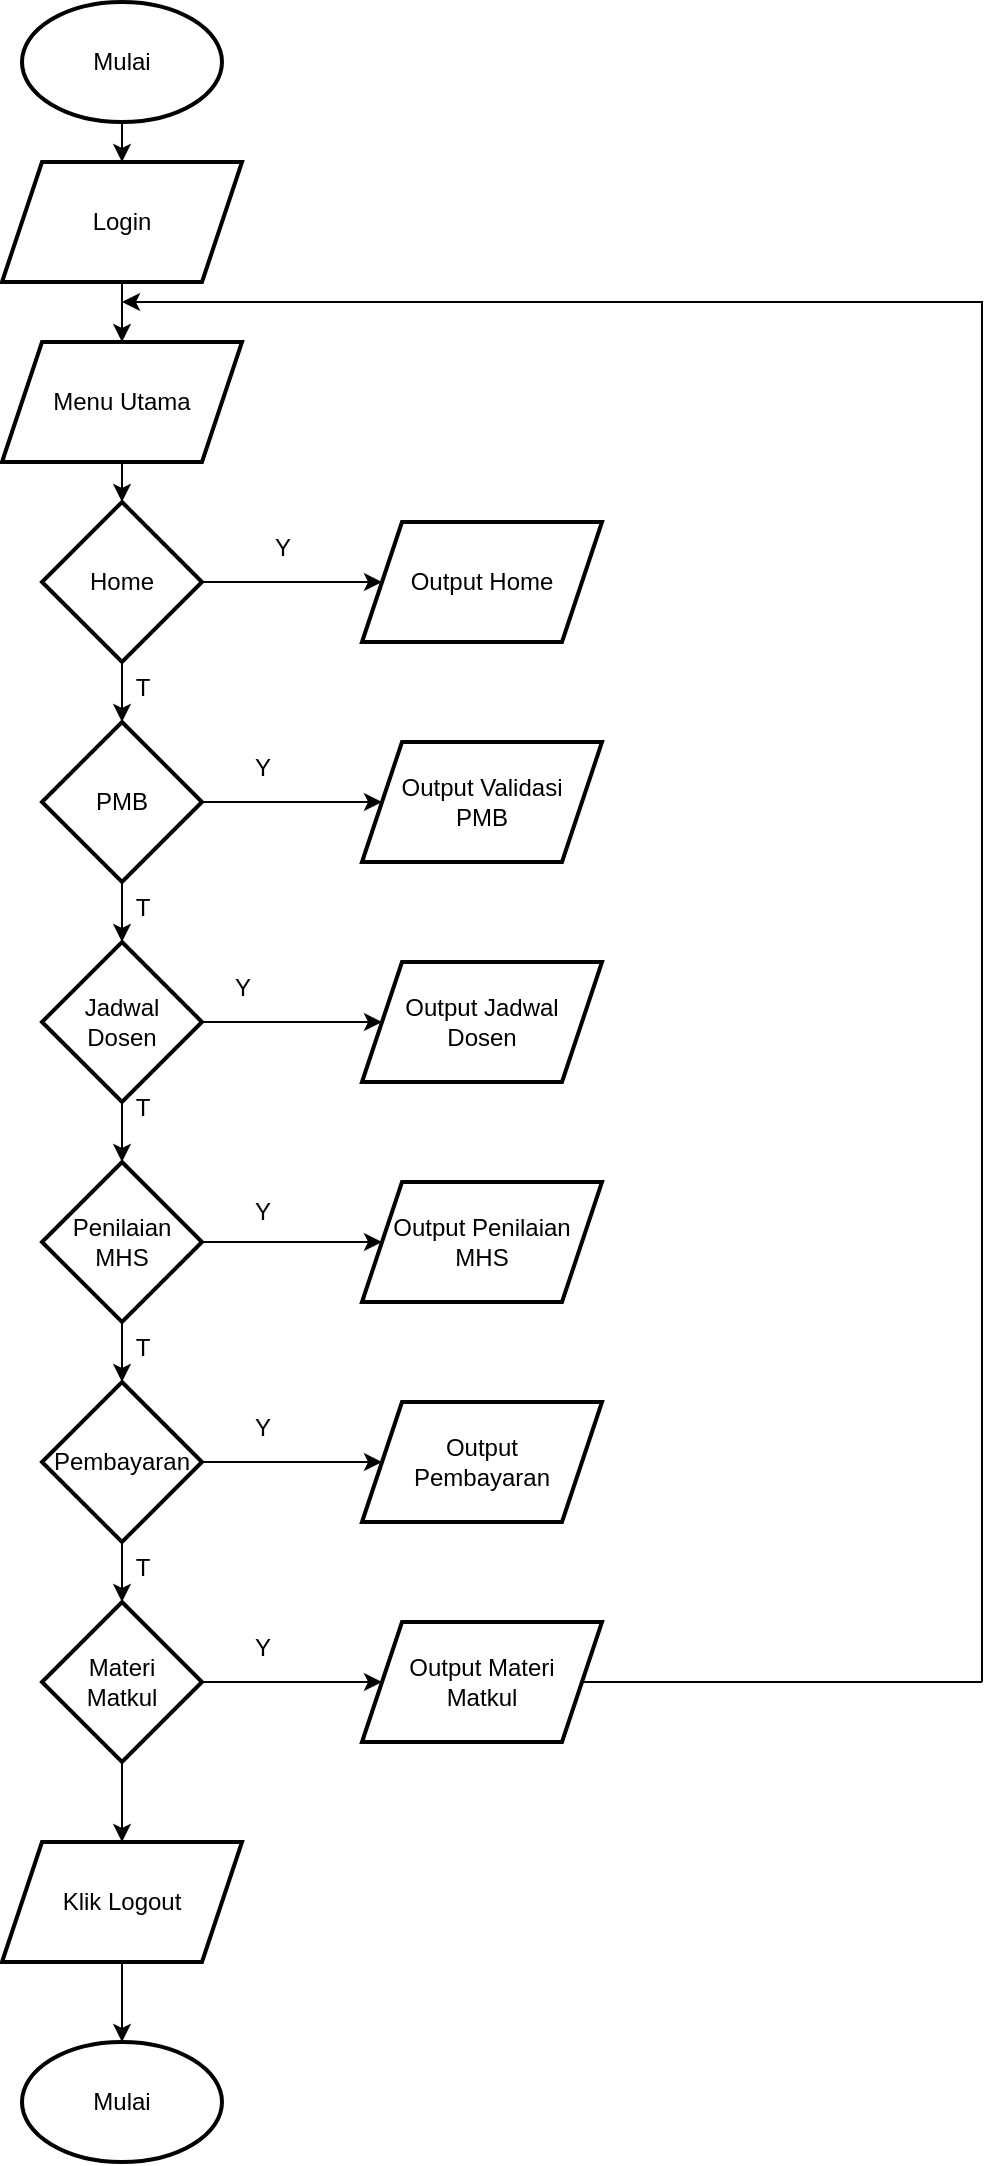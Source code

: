 <mxfile version="22.1.21" type="github">
  <diagram name="Page-1" id="_GPj3QrgiBJMcGd9t2sN">
    <mxGraphModel dx="2120" dy="2340" grid="1" gridSize="10" guides="1" tooltips="1" connect="1" arrows="1" fold="1" page="1" pageScale="1" pageWidth="850" pageHeight="1100" math="0" shadow="0">
      <root>
        <mxCell id="0" />
        <mxCell id="1" parent="0" />
        <mxCell id="47XG2MknNdIwhVKZaI23-5" value="" style="edgeStyle=orthogonalEdgeStyle;rounded=0;orthogonalLoop=1;jettySize=auto;html=1;" edge="1" parent="1" source="47XG2MknNdIwhVKZaI23-1" target="47XG2MknNdIwhVKZaI23-4">
          <mxGeometry relative="1" as="geometry" />
        </mxCell>
        <mxCell id="47XG2MknNdIwhVKZaI23-1" value="Mulai" style="strokeWidth=2;html=1;shape=mxgraph.flowchart.start_1;whiteSpace=wrap;" vertex="1" parent="1">
          <mxGeometry x="80" width="100" height="60" as="geometry" />
        </mxCell>
        <mxCell id="47XG2MknNdIwhVKZaI23-9" value="" style="edgeStyle=orthogonalEdgeStyle;rounded=0;orthogonalLoop=1;jettySize=auto;html=1;" edge="1" parent="1" source="47XG2MknNdIwhVKZaI23-4" target="47XG2MknNdIwhVKZaI23-8">
          <mxGeometry relative="1" as="geometry" />
        </mxCell>
        <mxCell id="47XG2MknNdIwhVKZaI23-4" value="Login" style="shape=parallelogram;perimeter=parallelogramPerimeter;whiteSpace=wrap;html=1;fixedSize=1;strokeWidth=2;" vertex="1" parent="1">
          <mxGeometry x="70" y="80" width="120" height="60" as="geometry" />
        </mxCell>
        <mxCell id="47XG2MknNdIwhVKZaI23-11" value="" style="edgeStyle=orthogonalEdgeStyle;rounded=0;orthogonalLoop=1;jettySize=auto;html=1;" edge="1" parent="1" source="47XG2MknNdIwhVKZaI23-8" target="47XG2MknNdIwhVKZaI23-10">
          <mxGeometry relative="1" as="geometry" />
        </mxCell>
        <mxCell id="47XG2MknNdIwhVKZaI23-8" value="Menu Utama" style="shape=parallelogram;perimeter=parallelogramPerimeter;whiteSpace=wrap;html=1;fixedSize=1;strokeWidth=2;" vertex="1" parent="1">
          <mxGeometry x="70" y="170" width="120" height="60" as="geometry" />
        </mxCell>
        <mxCell id="47XG2MknNdIwhVKZaI23-13" value="" style="edgeStyle=orthogonalEdgeStyle;rounded=0;orthogonalLoop=1;jettySize=auto;html=1;" edge="1" parent="1" source="47XG2MknNdIwhVKZaI23-10" target="47XG2MknNdIwhVKZaI23-12">
          <mxGeometry relative="1" as="geometry" />
        </mxCell>
        <mxCell id="47XG2MknNdIwhVKZaI23-27" value="" style="edgeStyle=orthogonalEdgeStyle;rounded=0;orthogonalLoop=1;jettySize=auto;html=1;" edge="1" parent="1" source="47XG2MknNdIwhVKZaI23-10" target="47XG2MknNdIwhVKZaI23-26">
          <mxGeometry relative="1" as="geometry" />
        </mxCell>
        <mxCell id="47XG2MknNdIwhVKZaI23-10" value="Home" style="rhombus;whiteSpace=wrap;html=1;strokeWidth=2;" vertex="1" parent="1">
          <mxGeometry x="90" y="250" width="80" height="80" as="geometry" />
        </mxCell>
        <mxCell id="47XG2MknNdIwhVKZaI23-15" value="" style="edgeStyle=orthogonalEdgeStyle;rounded=0;orthogonalLoop=1;jettySize=auto;html=1;" edge="1" parent="1" source="47XG2MknNdIwhVKZaI23-12" target="47XG2MknNdIwhVKZaI23-14">
          <mxGeometry relative="1" as="geometry" />
        </mxCell>
        <mxCell id="47XG2MknNdIwhVKZaI23-29" value="" style="edgeStyle=orthogonalEdgeStyle;rounded=0;orthogonalLoop=1;jettySize=auto;html=1;" edge="1" parent="1" source="47XG2MknNdIwhVKZaI23-12" target="47XG2MknNdIwhVKZaI23-28">
          <mxGeometry relative="1" as="geometry" />
        </mxCell>
        <mxCell id="47XG2MknNdIwhVKZaI23-12" value="PMB" style="rhombus;whiteSpace=wrap;html=1;strokeWidth=2;" vertex="1" parent="1">
          <mxGeometry x="90" y="360" width="80" height="80" as="geometry" />
        </mxCell>
        <mxCell id="47XG2MknNdIwhVKZaI23-17" value="" style="edgeStyle=orthogonalEdgeStyle;rounded=0;orthogonalLoop=1;jettySize=auto;html=1;" edge="1" parent="1" source="47XG2MknNdIwhVKZaI23-14" target="47XG2MknNdIwhVKZaI23-16">
          <mxGeometry relative="1" as="geometry" />
        </mxCell>
        <mxCell id="47XG2MknNdIwhVKZaI23-31" value="" style="edgeStyle=orthogonalEdgeStyle;rounded=0;orthogonalLoop=1;jettySize=auto;html=1;" edge="1" parent="1" source="47XG2MknNdIwhVKZaI23-14" target="47XG2MknNdIwhVKZaI23-30">
          <mxGeometry relative="1" as="geometry" />
        </mxCell>
        <mxCell id="47XG2MknNdIwhVKZaI23-14" value="Jadwal&lt;br&gt;Dosen" style="rhombus;whiteSpace=wrap;html=1;strokeWidth=2;" vertex="1" parent="1">
          <mxGeometry x="90" y="470" width="80" height="80" as="geometry" />
        </mxCell>
        <mxCell id="47XG2MknNdIwhVKZaI23-19" value="" style="edgeStyle=orthogonalEdgeStyle;rounded=0;orthogonalLoop=1;jettySize=auto;html=1;" edge="1" parent="1" source="47XG2MknNdIwhVKZaI23-16" target="47XG2MknNdIwhVKZaI23-18">
          <mxGeometry relative="1" as="geometry" />
        </mxCell>
        <mxCell id="47XG2MknNdIwhVKZaI23-33" value="" style="edgeStyle=orthogonalEdgeStyle;rounded=0;orthogonalLoop=1;jettySize=auto;html=1;" edge="1" parent="1" source="47XG2MknNdIwhVKZaI23-16" target="47XG2MknNdIwhVKZaI23-32">
          <mxGeometry relative="1" as="geometry" />
        </mxCell>
        <mxCell id="47XG2MknNdIwhVKZaI23-16" value="Penilaian&lt;br&gt;MHS" style="rhombus;whiteSpace=wrap;html=1;strokeWidth=2;" vertex="1" parent="1">
          <mxGeometry x="90" y="580" width="80" height="80" as="geometry" />
        </mxCell>
        <mxCell id="47XG2MknNdIwhVKZaI23-21" value="" style="edgeStyle=orthogonalEdgeStyle;rounded=0;orthogonalLoop=1;jettySize=auto;html=1;" edge="1" parent="1" source="47XG2MknNdIwhVKZaI23-18" target="47XG2MknNdIwhVKZaI23-20">
          <mxGeometry relative="1" as="geometry" />
        </mxCell>
        <mxCell id="47XG2MknNdIwhVKZaI23-35" value="" style="edgeStyle=orthogonalEdgeStyle;rounded=0;orthogonalLoop=1;jettySize=auto;html=1;" edge="1" parent="1" source="47XG2MknNdIwhVKZaI23-18" target="47XG2MknNdIwhVKZaI23-34">
          <mxGeometry relative="1" as="geometry" />
        </mxCell>
        <mxCell id="47XG2MknNdIwhVKZaI23-18" value="Pembayaran" style="rhombus;whiteSpace=wrap;html=1;strokeWidth=2;" vertex="1" parent="1">
          <mxGeometry x="90" y="690" width="80" height="80" as="geometry" />
        </mxCell>
        <mxCell id="47XG2MknNdIwhVKZaI23-23" value="" style="edgeStyle=orthogonalEdgeStyle;rounded=0;orthogonalLoop=1;jettySize=auto;html=1;" edge="1" parent="1" source="47XG2MknNdIwhVKZaI23-20" target="47XG2MknNdIwhVKZaI23-22">
          <mxGeometry relative="1" as="geometry" />
        </mxCell>
        <mxCell id="47XG2MknNdIwhVKZaI23-37" value="" style="edgeStyle=orthogonalEdgeStyle;rounded=0;orthogonalLoop=1;jettySize=auto;html=1;" edge="1" parent="1" source="47XG2MknNdIwhVKZaI23-20" target="47XG2MknNdIwhVKZaI23-36">
          <mxGeometry relative="1" as="geometry" />
        </mxCell>
        <mxCell id="47XG2MknNdIwhVKZaI23-20" value="Materi&lt;br&gt;Matkul" style="rhombus;whiteSpace=wrap;html=1;strokeWidth=2;" vertex="1" parent="1">
          <mxGeometry x="90" y="800" width="80" height="80" as="geometry" />
        </mxCell>
        <mxCell id="47XG2MknNdIwhVKZaI23-25" value="" style="edgeStyle=orthogonalEdgeStyle;rounded=0;orthogonalLoop=1;jettySize=auto;html=1;" edge="1" parent="1" source="47XG2MknNdIwhVKZaI23-22" target="47XG2MknNdIwhVKZaI23-24">
          <mxGeometry relative="1" as="geometry" />
        </mxCell>
        <mxCell id="47XG2MknNdIwhVKZaI23-22" value="Klik Logout" style="shape=parallelogram;perimeter=parallelogramPerimeter;whiteSpace=wrap;html=1;fixedSize=1;strokeWidth=2;" vertex="1" parent="1">
          <mxGeometry x="70" y="920" width="120" height="60" as="geometry" />
        </mxCell>
        <mxCell id="47XG2MknNdIwhVKZaI23-24" value="Mulai" style="strokeWidth=2;html=1;shape=mxgraph.flowchart.start_1;whiteSpace=wrap;" vertex="1" parent="1">
          <mxGeometry x="80" y="1020" width="100" height="60" as="geometry" />
        </mxCell>
        <mxCell id="47XG2MknNdIwhVKZaI23-26" value="Output Home" style="shape=parallelogram;perimeter=parallelogramPerimeter;whiteSpace=wrap;html=1;fixedSize=1;strokeWidth=2;" vertex="1" parent="1">
          <mxGeometry x="250" y="260" width="120" height="60" as="geometry" />
        </mxCell>
        <mxCell id="47XG2MknNdIwhVKZaI23-28" value="Output Validasi&lt;br&gt;PMB" style="shape=parallelogram;perimeter=parallelogramPerimeter;whiteSpace=wrap;html=1;fixedSize=1;strokeWidth=2;" vertex="1" parent="1">
          <mxGeometry x="250" y="370" width="120" height="60" as="geometry" />
        </mxCell>
        <mxCell id="47XG2MknNdIwhVKZaI23-30" value="Output Jadwal&lt;br&gt;Dosen" style="shape=parallelogram;perimeter=parallelogramPerimeter;whiteSpace=wrap;html=1;fixedSize=1;strokeWidth=2;" vertex="1" parent="1">
          <mxGeometry x="250" y="480" width="120" height="60" as="geometry" />
        </mxCell>
        <mxCell id="47XG2MknNdIwhVKZaI23-32" value="Output Penilaian&lt;br&gt;MHS" style="shape=parallelogram;perimeter=parallelogramPerimeter;whiteSpace=wrap;html=1;fixedSize=1;strokeWidth=2;" vertex="1" parent="1">
          <mxGeometry x="250" y="590" width="120" height="60" as="geometry" />
        </mxCell>
        <mxCell id="47XG2MknNdIwhVKZaI23-34" value="Output &lt;br&gt;Pembayaran" style="shape=parallelogram;perimeter=parallelogramPerimeter;whiteSpace=wrap;html=1;fixedSize=1;strokeWidth=2;" vertex="1" parent="1">
          <mxGeometry x="250" y="700" width="120" height="60" as="geometry" />
        </mxCell>
        <mxCell id="47XG2MknNdIwhVKZaI23-36" value="Output Materi&lt;br&gt;Matkul" style="shape=parallelogram;perimeter=parallelogramPerimeter;whiteSpace=wrap;html=1;fixedSize=1;strokeWidth=2;" vertex="1" parent="1">
          <mxGeometry x="250" y="810" width="120" height="60" as="geometry" />
        </mxCell>
        <mxCell id="47XG2MknNdIwhVKZaI23-38" value="" style="endArrow=none;html=1;rounded=0;exitX=1;exitY=0.5;exitDx=0;exitDy=0;" edge="1" parent="1" source="47XG2MknNdIwhVKZaI23-36">
          <mxGeometry width="50" height="50" relative="1" as="geometry">
            <mxPoint x="440" y="850" as="sourcePoint" />
            <mxPoint x="560" y="840" as="targetPoint" />
            <Array as="points">
              <mxPoint x="450" y="840" />
            </Array>
          </mxGeometry>
        </mxCell>
        <mxCell id="47XG2MknNdIwhVKZaI23-40" value="" style="endArrow=classic;html=1;rounded=0;" edge="1" parent="1">
          <mxGeometry width="50" height="50" relative="1" as="geometry">
            <mxPoint x="560" y="840" as="sourcePoint" />
            <mxPoint x="130" y="150" as="targetPoint" />
            <Array as="points">
              <mxPoint x="560" y="150" />
              <mxPoint x="400" y="150" />
            </Array>
          </mxGeometry>
        </mxCell>
        <mxCell id="47XG2MknNdIwhVKZaI23-42" value="Y" style="text;html=1;align=center;verticalAlign=middle;resizable=0;points=[];autosize=1;strokeColor=none;fillColor=none;" vertex="1" parent="1">
          <mxGeometry x="195" y="258" width="30" height="30" as="geometry" />
        </mxCell>
        <mxCell id="47XG2MknNdIwhVKZaI23-43" value="T" style="text;html=1;align=center;verticalAlign=middle;resizable=0;points=[];autosize=1;strokeColor=none;fillColor=none;" vertex="1" parent="1">
          <mxGeometry x="125" y="328" width="30" height="30" as="geometry" />
        </mxCell>
        <mxCell id="47XG2MknNdIwhVKZaI23-44" value="Y" style="text;html=1;align=center;verticalAlign=middle;resizable=0;points=[];autosize=1;strokeColor=none;fillColor=none;" vertex="1" parent="1">
          <mxGeometry x="185" y="368" width="30" height="30" as="geometry" />
        </mxCell>
        <mxCell id="47XG2MknNdIwhVKZaI23-45" value="T" style="text;html=1;align=center;verticalAlign=middle;resizable=0;points=[];autosize=1;strokeColor=none;fillColor=none;" vertex="1" parent="1">
          <mxGeometry x="125" y="438" width="30" height="30" as="geometry" />
        </mxCell>
        <mxCell id="47XG2MknNdIwhVKZaI23-46" value="Y" style="text;html=1;align=center;verticalAlign=middle;resizable=0;points=[];autosize=1;strokeColor=none;fillColor=none;" vertex="1" parent="1">
          <mxGeometry x="175" y="478" width="30" height="30" as="geometry" />
        </mxCell>
        <mxCell id="47XG2MknNdIwhVKZaI23-47" value="T" style="text;html=1;align=center;verticalAlign=middle;resizable=0;points=[];autosize=1;strokeColor=none;fillColor=none;" vertex="1" parent="1">
          <mxGeometry x="125" y="538" width="30" height="30" as="geometry" />
        </mxCell>
        <mxCell id="47XG2MknNdIwhVKZaI23-48" value="Y" style="text;html=1;align=center;verticalAlign=middle;resizable=0;points=[];autosize=1;strokeColor=none;fillColor=none;" vertex="1" parent="1">
          <mxGeometry x="185" y="590" width="30" height="30" as="geometry" />
        </mxCell>
        <mxCell id="47XG2MknNdIwhVKZaI23-49" value="T" style="text;html=1;align=center;verticalAlign=middle;resizable=0;points=[];autosize=1;strokeColor=none;fillColor=none;" vertex="1" parent="1">
          <mxGeometry x="125" y="658" width="30" height="30" as="geometry" />
        </mxCell>
        <mxCell id="47XG2MknNdIwhVKZaI23-50" value="Y" style="text;html=1;align=center;verticalAlign=middle;resizable=0;points=[];autosize=1;strokeColor=none;fillColor=none;" vertex="1" parent="1">
          <mxGeometry x="185" y="698" width="30" height="30" as="geometry" />
        </mxCell>
        <mxCell id="47XG2MknNdIwhVKZaI23-51" value="T" style="text;html=1;align=center;verticalAlign=middle;resizable=0;points=[];autosize=1;strokeColor=none;fillColor=none;" vertex="1" parent="1">
          <mxGeometry x="125" y="768" width="30" height="30" as="geometry" />
        </mxCell>
        <mxCell id="47XG2MknNdIwhVKZaI23-52" value="Y" style="text;html=1;align=center;verticalAlign=middle;resizable=0;points=[];autosize=1;strokeColor=none;fillColor=none;" vertex="1" parent="1">
          <mxGeometry x="185" y="808" width="30" height="30" as="geometry" />
        </mxCell>
      </root>
    </mxGraphModel>
  </diagram>
</mxfile>
